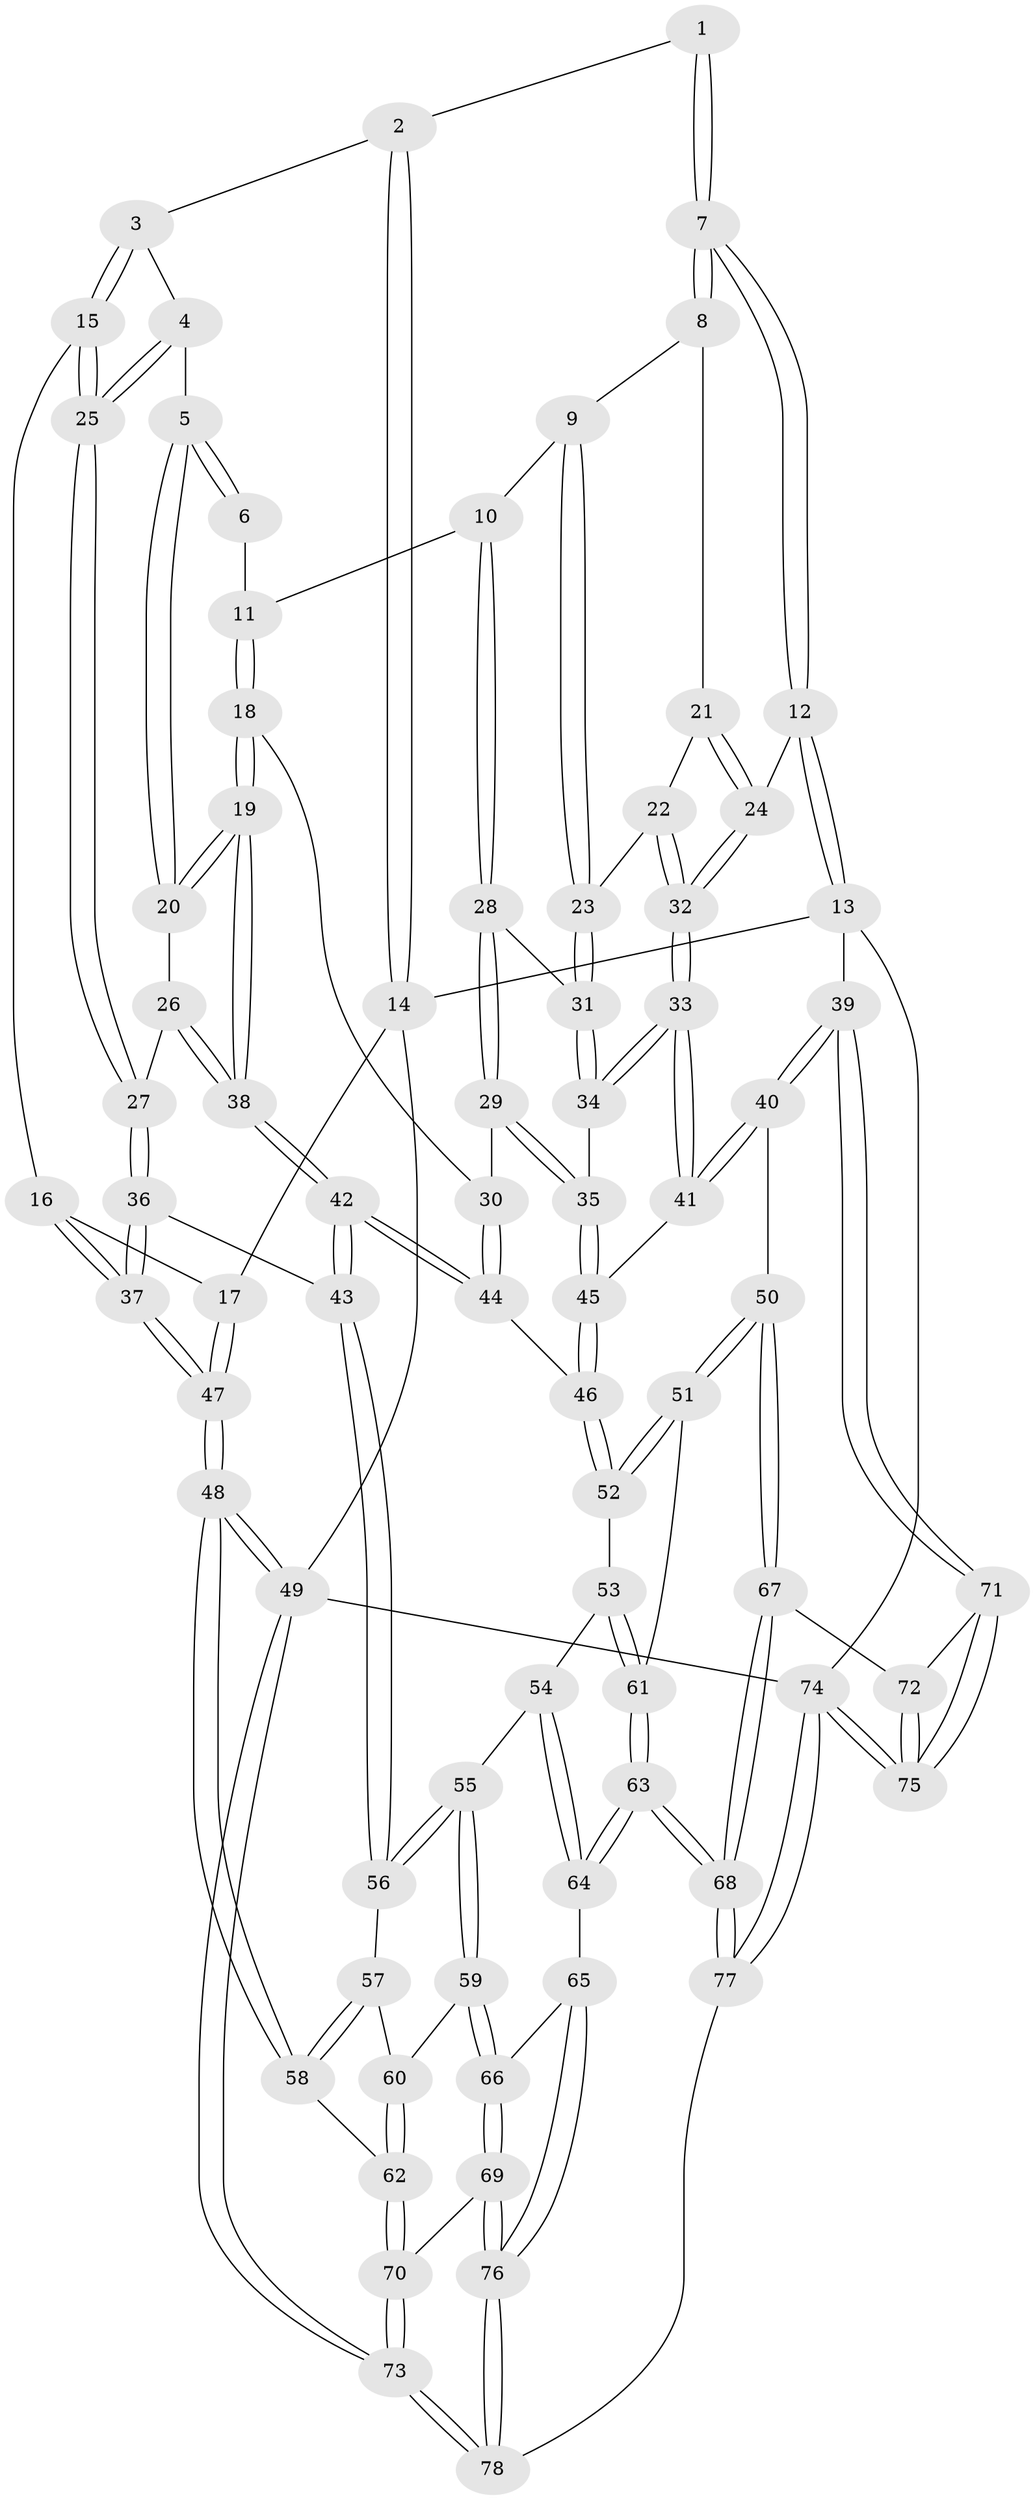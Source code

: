 // coarse degree distribution, {3: 0.15217391304347827, 5: 0.2608695652173913, 4: 0.5, 6: 0.043478260869565216, 7: 0.021739130434782608, 2: 0.021739130434782608}
// Generated by graph-tools (version 1.1) at 2025/24/03/03/25 07:24:36]
// undirected, 78 vertices, 192 edges
graph export_dot {
graph [start="1"]
  node [color=gray90,style=filled];
  1 [pos="+0.47236650955327264+0"];
  2 [pos="+0+0"];
  3 [pos="+0.2076143955027166+0.0014826112590100046"];
  4 [pos="+0.33324553376068416+0.08020181780833534"];
  5 [pos="+0.3646855872065177+0.06691739778465133"];
  6 [pos="+0.4676773831917685+0"];
  7 [pos="+1+0"];
  8 [pos="+0.7596194465242622+0.06587397864556838"];
  9 [pos="+0.7417006216423244+0.0769295132979068"];
  10 [pos="+0.6514200270046058+0.10333560698107278"];
  11 [pos="+0.5457553481850064+0.05010673129330109"];
  12 [pos="+1+0"];
  13 [pos="+1+0"];
  14 [pos="+0+0"];
  15 [pos="+0.20542332035235666+0.17259708863659404"];
  16 [pos="+0.08934743012251804+0.14025861505573273"];
  17 [pos="+0+0"];
  18 [pos="+0.5074878605842837+0.22870912333181306"];
  19 [pos="+0.4577862680787878+0.25307678595709426"];
  20 [pos="+0.406937599611004+0.17993605573867533"];
  21 [pos="+0.790479096289184+0.13730462074194627"];
  22 [pos="+0.7904327273585927+0.1857011817506943"];
  23 [pos="+0.7379593793460695+0.19599036707140874"];
  24 [pos="+0.9013940411584073+0.20497561507379636"];
  25 [pos="+0.2162662381009728+0.17816302838368825"];
  26 [pos="+0.24984799038177238+0.23352673396897713"];
  27 [pos="+0.23496655615180687+0.2302408828251477"];
  28 [pos="+0.6509290761001364+0.12517299914807753"];
  29 [pos="+0.6425698484596664+0.25774811997382874"];
  30 [pos="+0.6314594747830747+0.2618436586819861"];
  31 [pos="+0.7376729982384719+0.1964726951157904"];
  32 [pos="+0.8658937971591757+0.286023374194792"];
  33 [pos="+0.8605266836195439+0.31462314555484583"];
  34 [pos="+0.7014597310772316+0.2719222078624298"];
  35 [pos="+0.6967076746127612+0.2724565980452185"];
  36 [pos="+0.17610215491282305+0.4420119113571569"];
  37 [pos="+0+0.5213203840114884"];
  38 [pos="+0.4303329987988428+0.30385262895795684"];
  39 [pos="+1+0.5441968535935245"];
  40 [pos="+1+0.5431943080313167"];
  41 [pos="+0.897553612287789+0.39470130498471223"];
  42 [pos="+0.42737275021456034+0.4753149388838721"];
  43 [pos="+0.42571882168613345+0.4769714818111102"];
  44 [pos="+0.560586708940686+0.4557010055648872"];
  45 [pos="+0.6901167408777614+0.48220297172221915"];
  46 [pos="+0.6775296145425245+0.49254336801417153"];
  47 [pos="+0+0.5846630391477176"];
  48 [pos="+0+0.7283325940659054"];
  49 [pos="+0+1"];
  50 [pos="+1+0.6015949569219575"];
  51 [pos="+0.9873767081699173+0.6132562918465367"];
  52 [pos="+0.707014548050407+0.6145575491838766"];
  53 [pos="+0.6923681430841061+0.6456650523185703"];
  54 [pos="+0.6217147716168296+0.6996936380836197"];
  55 [pos="+0.5170738590795433+0.6981540857603057"];
  56 [pos="+0.42855551815326653+0.5555514655655297"];
  57 [pos="+0.33651150016753395+0.6505830143425281"];
  58 [pos="+0.16169427010430293+0.7291007086388317"];
  59 [pos="+0.4938899754810765+0.7445911675111158"];
  60 [pos="+0.3675204661598371+0.7427606940052528"];
  61 [pos="+0.7886241201823159+0.7592841836173018"];
  62 [pos="+0.3206522774702121+0.8031489134940033"];
  63 [pos="+0.7868840109436627+0.8444859485204886"];
  64 [pos="+0.6679585994937266+0.8349844555194882"];
  65 [pos="+0.6505880335206214+0.8553919297711575"];
  66 [pos="+0.4830461935755611+0.8051787795916207"];
  67 [pos="+0.8829829606127635+0.8552310933962648"];
  68 [pos="+0.8321052761280073+0.8902857223720378"];
  69 [pos="+0.4565828356355984+0.8630612402279334"];
  70 [pos="+0.38409990062494087+0.889753819216674"];
  71 [pos="+1+0.5656677494940664"];
  72 [pos="+0.9636637513900205+0.8725108897249585"];
  73 [pos="+0.13364347060097698+1"];
  74 [pos="+1+1"];
  75 [pos="+1+1"];
  76 [pos="+0.5952057985368491+0.9883640011588102"];
  77 [pos="+0.8372523931619897+1"];
  78 [pos="+0.6405055583161672+1"];
  1 -- 2;
  1 -- 7;
  1 -- 7;
  2 -- 3;
  2 -- 14;
  2 -- 14;
  3 -- 4;
  3 -- 15;
  3 -- 15;
  4 -- 5;
  4 -- 25;
  4 -- 25;
  5 -- 6;
  5 -- 6;
  5 -- 20;
  5 -- 20;
  6 -- 11;
  7 -- 8;
  7 -- 8;
  7 -- 12;
  7 -- 12;
  8 -- 9;
  8 -- 21;
  9 -- 10;
  9 -- 23;
  9 -- 23;
  10 -- 11;
  10 -- 28;
  10 -- 28;
  11 -- 18;
  11 -- 18;
  12 -- 13;
  12 -- 13;
  12 -- 24;
  13 -- 14;
  13 -- 39;
  13 -- 74;
  14 -- 17;
  14 -- 49;
  15 -- 16;
  15 -- 25;
  15 -- 25;
  16 -- 17;
  16 -- 37;
  16 -- 37;
  17 -- 47;
  17 -- 47;
  18 -- 19;
  18 -- 19;
  18 -- 30;
  19 -- 20;
  19 -- 20;
  19 -- 38;
  19 -- 38;
  20 -- 26;
  21 -- 22;
  21 -- 24;
  21 -- 24;
  22 -- 23;
  22 -- 32;
  22 -- 32;
  23 -- 31;
  23 -- 31;
  24 -- 32;
  24 -- 32;
  25 -- 27;
  25 -- 27;
  26 -- 27;
  26 -- 38;
  26 -- 38;
  27 -- 36;
  27 -- 36;
  28 -- 29;
  28 -- 29;
  28 -- 31;
  29 -- 30;
  29 -- 35;
  29 -- 35;
  30 -- 44;
  30 -- 44;
  31 -- 34;
  31 -- 34;
  32 -- 33;
  32 -- 33;
  33 -- 34;
  33 -- 34;
  33 -- 41;
  33 -- 41;
  34 -- 35;
  35 -- 45;
  35 -- 45;
  36 -- 37;
  36 -- 37;
  36 -- 43;
  37 -- 47;
  37 -- 47;
  38 -- 42;
  38 -- 42;
  39 -- 40;
  39 -- 40;
  39 -- 71;
  39 -- 71;
  40 -- 41;
  40 -- 41;
  40 -- 50;
  41 -- 45;
  42 -- 43;
  42 -- 43;
  42 -- 44;
  42 -- 44;
  43 -- 56;
  43 -- 56;
  44 -- 46;
  45 -- 46;
  45 -- 46;
  46 -- 52;
  46 -- 52;
  47 -- 48;
  47 -- 48;
  48 -- 49;
  48 -- 49;
  48 -- 58;
  48 -- 58;
  49 -- 73;
  49 -- 73;
  49 -- 74;
  50 -- 51;
  50 -- 51;
  50 -- 67;
  50 -- 67;
  51 -- 52;
  51 -- 52;
  51 -- 61;
  52 -- 53;
  53 -- 54;
  53 -- 61;
  53 -- 61;
  54 -- 55;
  54 -- 64;
  54 -- 64;
  55 -- 56;
  55 -- 56;
  55 -- 59;
  55 -- 59;
  56 -- 57;
  57 -- 58;
  57 -- 58;
  57 -- 60;
  58 -- 62;
  59 -- 60;
  59 -- 66;
  59 -- 66;
  60 -- 62;
  60 -- 62;
  61 -- 63;
  61 -- 63;
  62 -- 70;
  62 -- 70;
  63 -- 64;
  63 -- 64;
  63 -- 68;
  63 -- 68;
  64 -- 65;
  65 -- 66;
  65 -- 76;
  65 -- 76;
  66 -- 69;
  66 -- 69;
  67 -- 68;
  67 -- 68;
  67 -- 72;
  68 -- 77;
  68 -- 77;
  69 -- 70;
  69 -- 76;
  69 -- 76;
  70 -- 73;
  70 -- 73;
  71 -- 72;
  71 -- 75;
  71 -- 75;
  72 -- 75;
  72 -- 75;
  73 -- 78;
  73 -- 78;
  74 -- 75;
  74 -- 75;
  74 -- 77;
  74 -- 77;
  76 -- 78;
  76 -- 78;
  77 -- 78;
}
